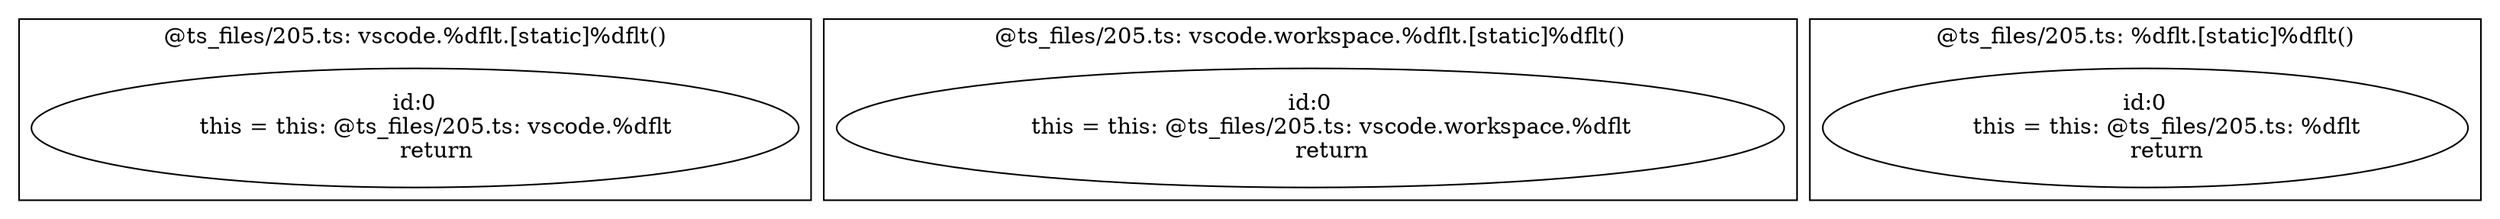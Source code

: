 digraph "205.ts" {
subgraph "cluster_@ts_files/205.ts: vscode.%dflt.[static]%dflt()" {
  label="@ts_files/205.ts: vscode.%dflt.[static]%dflt()";
  Node40610 [label="id:0
      this = this: @ts_files/205.ts: vscode.%dflt
      return"];
}
subgraph "cluster_@ts_files/205.ts: vscode.TimelineItem.constructor(string, number)" {
  label="@ts_files/205.ts: vscode.TimelineItem.constructor(string, number)";
}
subgraph "cluster_@ts_files/205.ts: vscode.TimelineProvider.provideTimeline(Uri, @ts_files/205.ts: vscode.TimelineOptions, CancellationToken)" {
  label="@ts_files/205.ts: vscode.TimelineProvider.provideTimeline(Uri, @ts_files/205.ts: vscode.TimelineOptions, CancellationToken)";
}
subgraph "cluster_@ts_files/205.ts: vscode.workspace.%dflt.[static]%dflt()" {
  label="@ts_files/205.ts: vscode.workspace.%dflt.[static]%dflt()";
  Node50820 [label="id:0
      this = this: @ts_files/205.ts: vscode.workspace.%dflt
      return"];
}
subgraph "cluster_@ts_files/205.ts: vscode.workspace.%dflt.registerTimelineProvider(string|string[], TimelineProvider)" {
  label="@ts_files/205.ts: vscode.workspace.%dflt.registerTimelineProvider(string|string[], TimelineProvider)";
}
subgraph "cluster_@ts_files/205.ts: %dflt.[static]%dflt()" {
  label="@ts_files/205.ts: %dflt.[static]%dflt()";
  Node33710 [label="id:0
      this = this: @ts_files/205.ts: %dflt
      return"];
}
}

